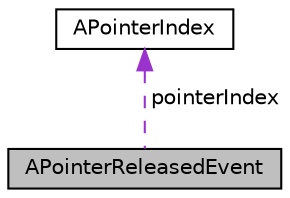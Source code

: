 digraph "APointerReleasedEvent"
{
 // LATEX_PDF_SIZE
  edge [fontname="Helvetica",fontsize="10",labelfontname="Helvetica",labelfontsize="10"];
  node [fontname="Helvetica",fontsize="10",shape=record];
  Node1 [label="APointerReleasedEvent",height=0.2,width=0.4,color="black", fillcolor="grey75", style="filled", fontcolor="black",tooltip="Pointing method press event."];
  Node2 -> Node1 [dir="back",color="darkorchid3",fontsize="10",style="dashed",label=" pointerIndex" ,fontname="Helvetica"];
  Node2 [label="APointerIndex",height=0.2,width=0.4,color="black", fillcolor="white", style="filled",URL="$classAPointerIndex.html",tooltip="Wrapper class that stores either mouse button index or finger index."];
}
